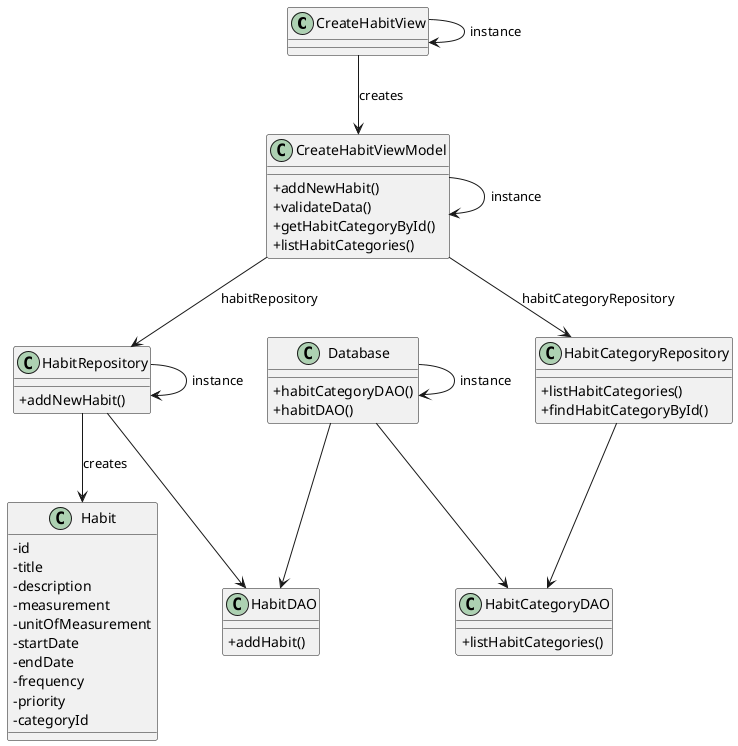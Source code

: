 @startuml
skinparam packageStyle rectangle
skinparam shadowing false
skinparam linetype polyline
skinparam classAttributeIconSize 0


class CreateHabitView {
}

class CreateHabitViewModel {
    + addNewHabit()
    + validateData()
    + getHabitCategoryById()
    + listHabitCategories()
}

class Habit {
    - id
    - title
    - description
    - measurement
    - unitOfMeasurement
    - startDate
    - endDate
    - frequency
    - priority
    - categoryId
}

class HabitDAO {
    + addHabit()
}

class HabitCategoryDAO {
    + listHabitCategories()
}

class HabitCategoryRepository {
    + listHabitCategories()
    + findHabitCategoryById()
}

class HabitRepository {
    + addNewHabit()
}

class Database {
    + habitCategoryDAO()
    + habitDAO()
}


CreateHabitView -> CreateHabitView : instance
CreateHabitViewModel -> CreateHabitViewModel : instance
HabitRepository -> HabitRepository : instance
Database -> Database : instance


CreateHabitView --> CreateHabitViewModel : creates
CreateHabitViewModel --> HabitRepository : habitRepository
CreateHabitViewModel --> HabitCategoryRepository : habitCategoryRepository

HabitRepository --> Habit : creates
HabitRepository --> HabitDAO
HabitCategoryRepository --> HabitCategoryDAO

Database --> HabitDAO
Database --> HabitCategoryDAO



@enduml
